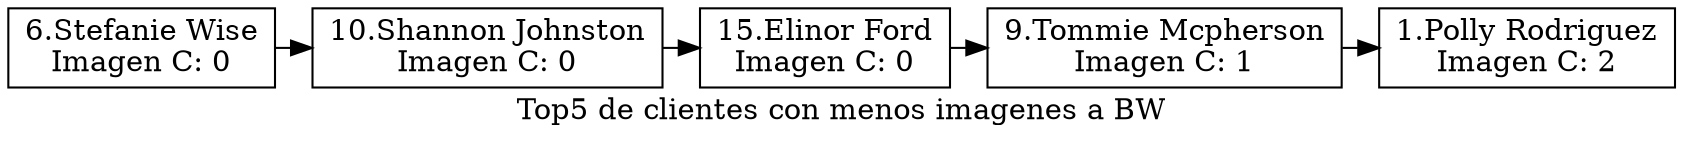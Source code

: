 digraph G{
label="Top5 de clientes con menos imagenes a BW";
node[shape=box];
n1791741888[label="6.Stefanie Wise
Imagen C: 0"];
n1595428806[label="10.Shannon Johnston
Imagen C: 0"];
n1072408673[label="15.Elinor Ford
Imagen C: 0"];
n1531448569[label="9.Tommie Mcpherson
Imagen C: 1"];
n1867083167[label="1.Polly Rodriguez
Imagen C: 2"];

{rank=same;
n1791741888->n1595428806;
n1595428806->n1072408673;
n1072408673->n1531448569;
n1531448569->n1867083167;

}
}